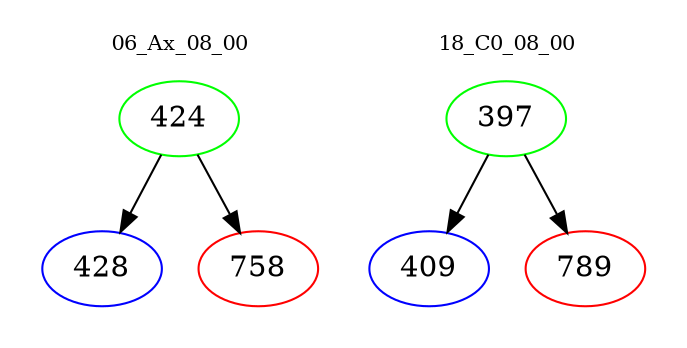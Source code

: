 digraph{
subgraph cluster_0 {
color = white
label = "06_Ax_08_00";
fontsize=10;
T0_424 [label="424", color="green"]
T0_424 -> T0_428 [color="black"]
T0_428 [label="428", color="blue"]
T0_424 -> T0_758 [color="black"]
T0_758 [label="758", color="red"]
}
subgraph cluster_1 {
color = white
label = "18_C0_08_00";
fontsize=10;
T1_397 [label="397", color="green"]
T1_397 -> T1_409 [color="black"]
T1_409 [label="409", color="blue"]
T1_397 -> T1_789 [color="black"]
T1_789 [label="789", color="red"]
}
}

